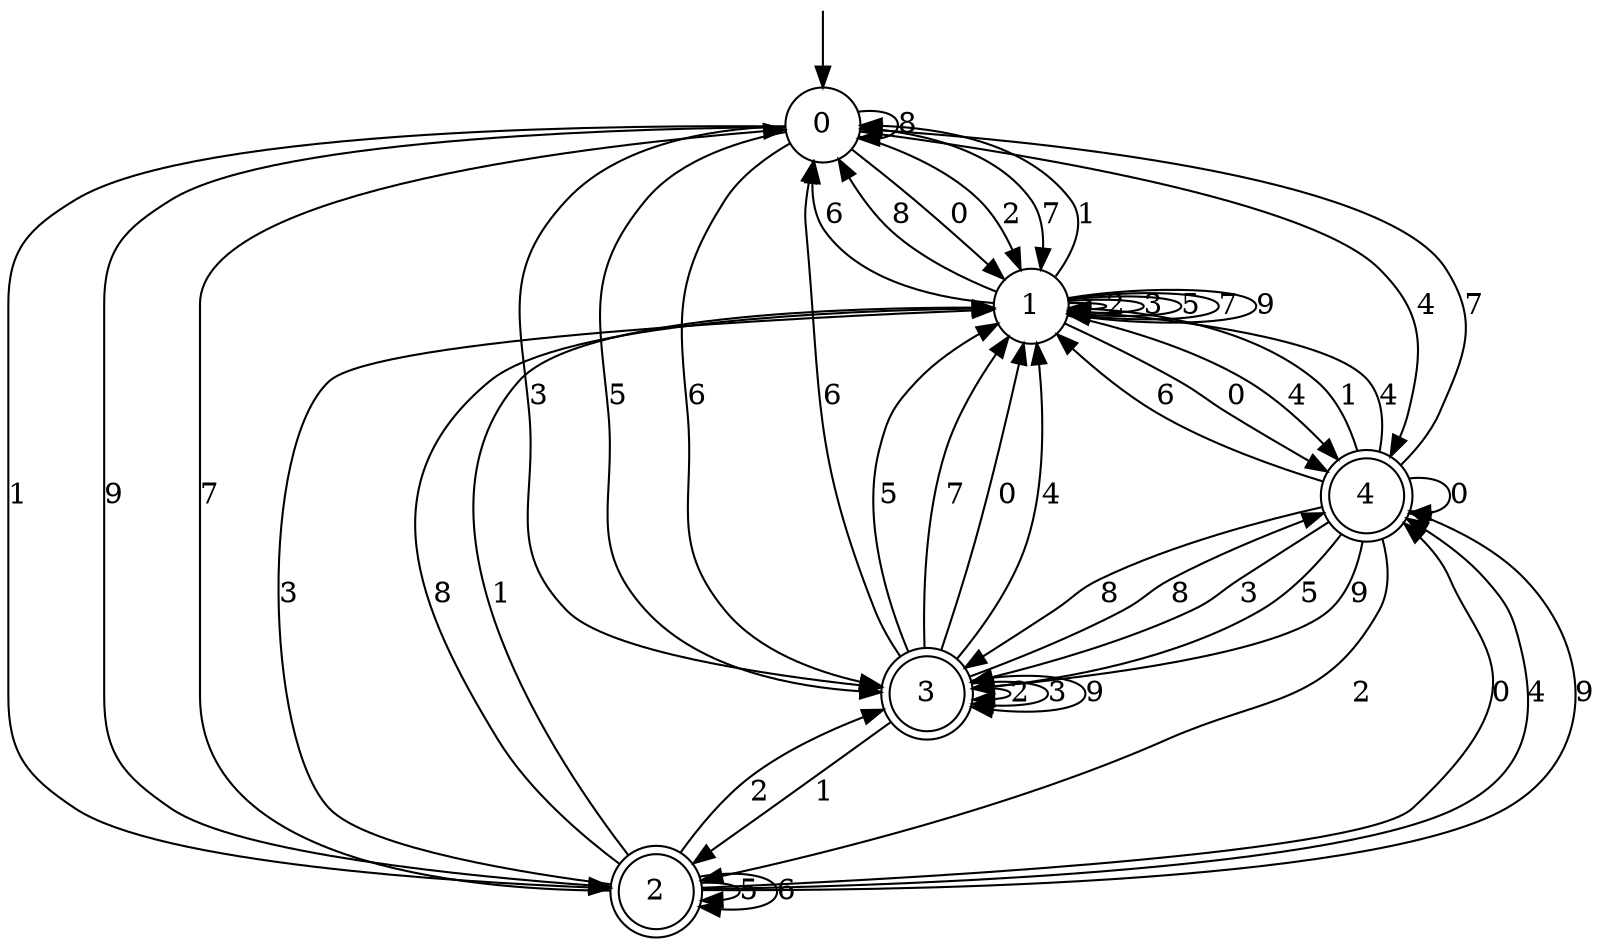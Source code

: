 digraph g {

	s0 [shape="circle" label="0"];
	s1 [shape="circle" label="1"];
	s2 [shape="doublecircle" label="2"];
	s3 [shape="doublecircle" label="3"];
	s4 [shape="doublecircle" label="4"];
	s0 -> s1 [label="0"];
	s0 -> s2 [label="1"];
	s0 -> s1 [label="2"];
	s0 -> s3 [label="3"];
	s0 -> s4 [label="4"];
	s0 -> s3 [label="5"];
	s0 -> s3 [label="6"];
	s0 -> s1 [label="7"];
	s0 -> s0 [label="8"];
	s0 -> s2 [label="9"];
	s1 -> s4 [label="0"];
	s1 -> s0 [label="1"];
	s1 -> s1 [label="2"];
	s1 -> s1 [label="3"];
	s1 -> s4 [label="4"];
	s1 -> s1 [label="5"];
	s1 -> s0 [label="6"];
	s1 -> s1 [label="7"];
	s1 -> s0 [label="8"];
	s1 -> s1 [label="9"];
	s2 -> s4 [label="0"];
	s2 -> s1 [label="1"];
	s2 -> s3 [label="2"];
	s2 -> s1 [label="3"];
	s2 -> s4 [label="4"];
	s2 -> s2 [label="5"];
	s2 -> s2 [label="6"];
	s2 -> s0 [label="7"];
	s2 -> s1 [label="8"];
	s2 -> s4 [label="9"];
	s3 -> s1 [label="0"];
	s3 -> s2 [label="1"];
	s3 -> s3 [label="2"];
	s3 -> s3 [label="3"];
	s3 -> s1 [label="4"];
	s3 -> s1 [label="5"];
	s3 -> s0 [label="6"];
	s3 -> s1 [label="7"];
	s3 -> s4 [label="8"];
	s3 -> s3 [label="9"];
	s4 -> s4 [label="0"];
	s4 -> s1 [label="1"];
	s4 -> s2 [label="2"];
	s4 -> s3 [label="3"];
	s4 -> s1 [label="4"];
	s4 -> s3 [label="5"];
	s4 -> s1 [label="6"];
	s4 -> s0 [label="7"];
	s4 -> s3 [label="8"];
	s4 -> s3 [label="9"];

__start0 [label="" shape="none" width="0" height="0"];
__start0 -> s0;

}
